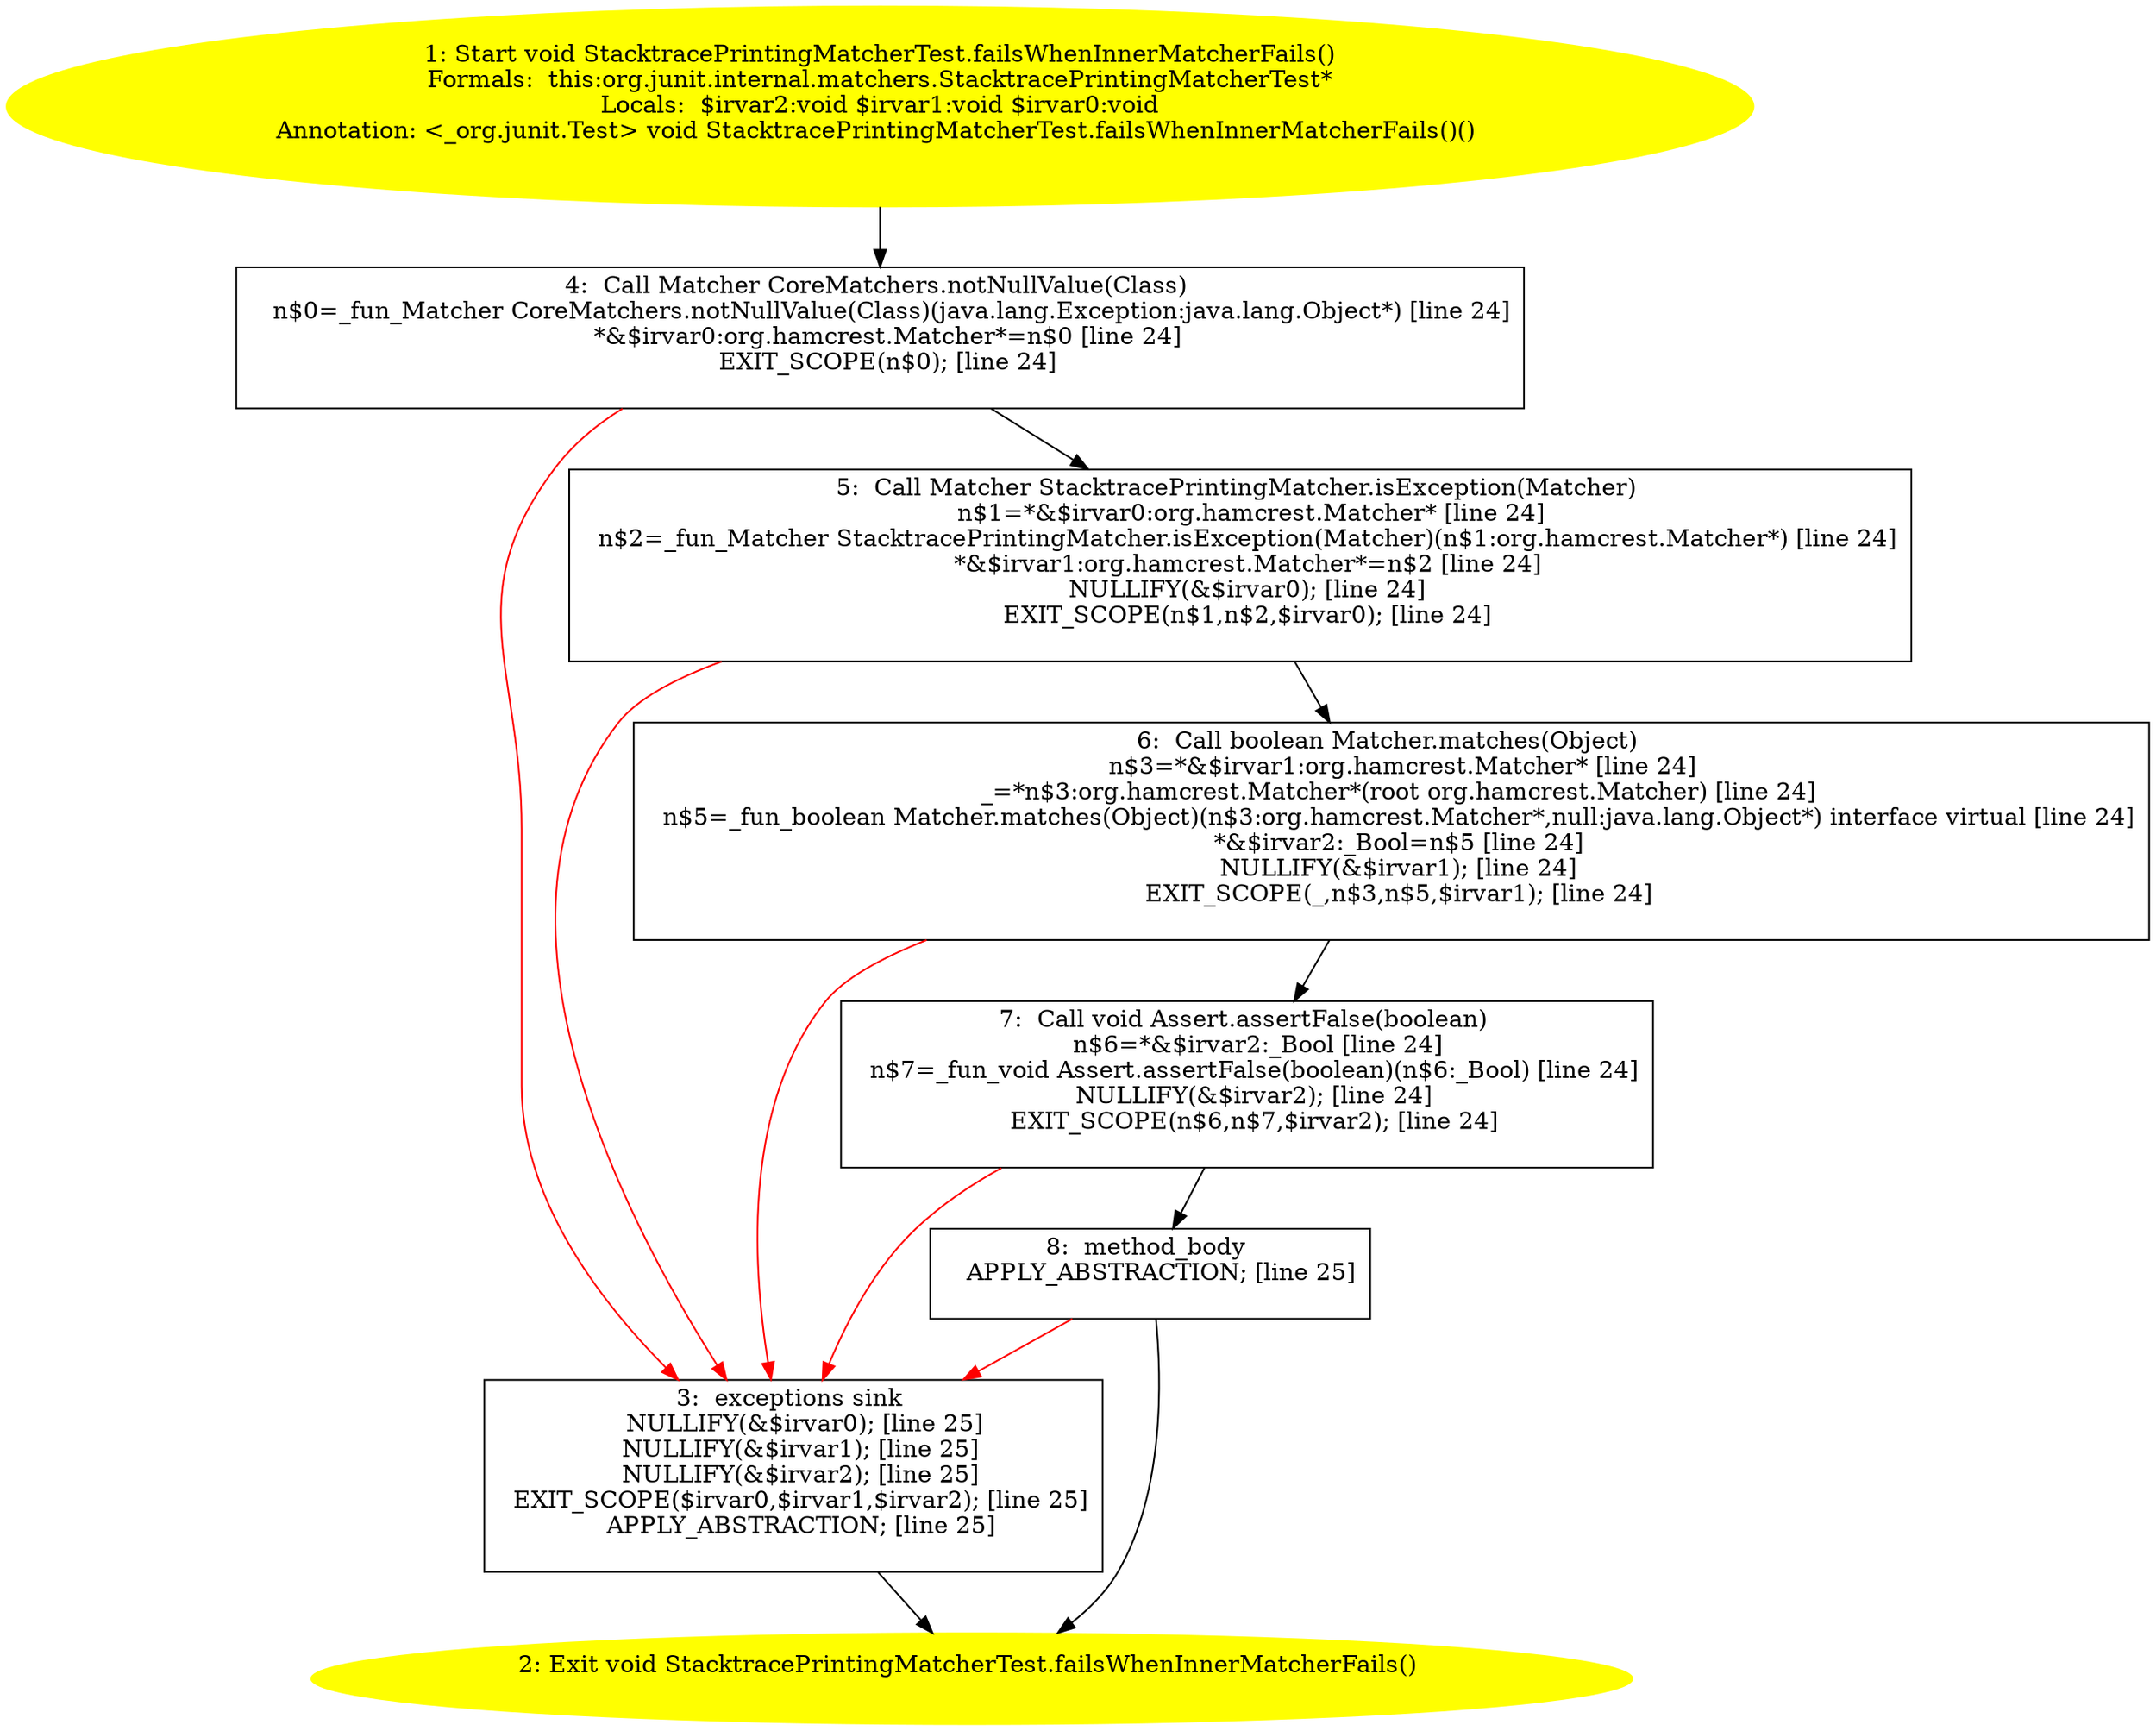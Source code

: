 /* @generated */
digraph cfg {
"org.junit.internal.matchers.StacktracePrintingMatcherTest.failsWhenInnerMatcherFails():void.a4f7ce6c0de74434ea41f63e1e7f865c_1" [label="1: Start void StacktracePrintingMatcherTest.failsWhenInnerMatcherFails()\nFormals:  this:org.junit.internal.matchers.StacktracePrintingMatcherTest*\nLocals:  $irvar2:void $irvar1:void $irvar0:void\nAnnotation: <_org.junit.Test> void StacktracePrintingMatcherTest.failsWhenInnerMatcherFails()() \n  " color=yellow style=filled]
	

	 "org.junit.internal.matchers.StacktracePrintingMatcherTest.failsWhenInnerMatcherFails():void.a4f7ce6c0de74434ea41f63e1e7f865c_1" -> "org.junit.internal.matchers.StacktracePrintingMatcherTest.failsWhenInnerMatcherFails():void.a4f7ce6c0de74434ea41f63e1e7f865c_4" ;
"org.junit.internal.matchers.StacktracePrintingMatcherTest.failsWhenInnerMatcherFails():void.a4f7ce6c0de74434ea41f63e1e7f865c_2" [label="2: Exit void StacktracePrintingMatcherTest.failsWhenInnerMatcherFails() \n  " color=yellow style=filled]
	

"org.junit.internal.matchers.StacktracePrintingMatcherTest.failsWhenInnerMatcherFails():void.a4f7ce6c0de74434ea41f63e1e7f865c_3" [label="3:  exceptions sink \n   NULLIFY(&$irvar0); [line 25]\n  NULLIFY(&$irvar1); [line 25]\n  NULLIFY(&$irvar2); [line 25]\n  EXIT_SCOPE($irvar0,$irvar1,$irvar2); [line 25]\n  APPLY_ABSTRACTION; [line 25]\n " shape="box"]
	

	 "org.junit.internal.matchers.StacktracePrintingMatcherTest.failsWhenInnerMatcherFails():void.a4f7ce6c0de74434ea41f63e1e7f865c_3" -> "org.junit.internal.matchers.StacktracePrintingMatcherTest.failsWhenInnerMatcherFails():void.a4f7ce6c0de74434ea41f63e1e7f865c_2" ;
"org.junit.internal.matchers.StacktracePrintingMatcherTest.failsWhenInnerMatcherFails():void.a4f7ce6c0de74434ea41f63e1e7f865c_4" [label="4:  Call Matcher CoreMatchers.notNullValue(Class) \n   n$0=_fun_Matcher CoreMatchers.notNullValue(Class)(java.lang.Exception:java.lang.Object*) [line 24]\n  *&$irvar0:org.hamcrest.Matcher*=n$0 [line 24]\n  EXIT_SCOPE(n$0); [line 24]\n " shape="box"]
	

	 "org.junit.internal.matchers.StacktracePrintingMatcherTest.failsWhenInnerMatcherFails():void.a4f7ce6c0de74434ea41f63e1e7f865c_4" -> "org.junit.internal.matchers.StacktracePrintingMatcherTest.failsWhenInnerMatcherFails():void.a4f7ce6c0de74434ea41f63e1e7f865c_5" ;
	 "org.junit.internal.matchers.StacktracePrintingMatcherTest.failsWhenInnerMatcherFails():void.a4f7ce6c0de74434ea41f63e1e7f865c_4" -> "org.junit.internal.matchers.StacktracePrintingMatcherTest.failsWhenInnerMatcherFails():void.a4f7ce6c0de74434ea41f63e1e7f865c_3" [color="red" ];
"org.junit.internal.matchers.StacktracePrintingMatcherTest.failsWhenInnerMatcherFails():void.a4f7ce6c0de74434ea41f63e1e7f865c_5" [label="5:  Call Matcher StacktracePrintingMatcher.isException(Matcher) \n   n$1=*&$irvar0:org.hamcrest.Matcher* [line 24]\n  n$2=_fun_Matcher StacktracePrintingMatcher.isException(Matcher)(n$1:org.hamcrest.Matcher*) [line 24]\n  *&$irvar1:org.hamcrest.Matcher*=n$2 [line 24]\n  NULLIFY(&$irvar0); [line 24]\n  EXIT_SCOPE(n$1,n$2,$irvar0); [line 24]\n " shape="box"]
	

	 "org.junit.internal.matchers.StacktracePrintingMatcherTest.failsWhenInnerMatcherFails():void.a4f7ce6c0de74434ea41f63e1e7f865c_5" -> "org.junit.internal.matchers.StacktracePrintingMatcherTest.failsWhenInnerMatcherFails():void.a4f7ce6c0de74434ea41f63e1e7f865c_6" ;
	 "org.junit.internal.matchers.StacktracePrintingMatcherTest.failsWhenInnerMatcherFails():void.a4f7ce6c0de74434ea41f63e1e7f865c_5" -> "org.junit.internal.matchers.StacktracePrintingMatcherTest.failsWhenInnerMatcherFails():void.a4f7ce6c0de74434ea41f63e1e7f865c_3" [color="red" ];
"org.junit.internal.matchers.StacktracePrintingMatcherTest.failsWhenInnerMatcherFails():void.a4f7ce6c0de74434ea41f63e1e7f865c_6" [label="6:  Call boolean Matcher.matches(Object) \n   n$3=*&$irvar1:org.hamcrest.Matcher* [line 24]\n  _=*n$3:org.hamcrest.Matcher*(root org.hamcrest.Matcher) [line 24]\n  n$5=_fun_boolean Matcher.matches(Object)(n$3:org.hamcrest.Matcher*,null:java.lang.Object*) interface virtual [line 24]\n  *&$irvar2:_Bool=n$5 [line 24]\n  NULLIFY(&$irvar1); [line 24]\n  EXIT_SCOPE(_,n$3,n$5,$irvar1); [line 24]\n " shape="box"]
	

	 "org.junit.internal.matchers.StacktracePrintingMatcherTest.failsWhenInnerMatcherFails():void.a4f7ce6c0de74434ea41f63e1e7f865c_6" -> "org.junit.internal.matchers.StacktracePrintingMatcherTest.failsWhenInnerMatcherFails():void.a4f7ce6c0de74434ea41f63e1e7f865c_7" ;
	 "org.junit.internal.matchers.StacktracePrintingMatcherTest.failsWhenInnerMatcherFails():void.a4f7ce6c0de74434ea41f63e1e7f865c_6" -> "org.junit.internal.matchers.StacktracePrintingMatcherTest.failsWhenInnerMatcherFails():void.a4f7ce6c0de74434ea41f63e1e7f865c_3" [color="red" ];
"org.junit.internal.matchers.StacktracePrintingMatcherTest.failsWhenInnerMatcherFails():void.a4f7ce6c0de74434ea41f63e1e7f865c_7" [label="7:  Call void Assert.assertFalse(boolean) \n   n$6=*&$irvar2:_Bool [line 24]\n  n$7=_fun_void Assert.assertFalse(boolean)(n$6:_Bool) [line 24]\n  NULLIFY(&$irvar2); [line 24]\n  EXIT_SCOPE(n$6,n$7,$irvar2); [line 24]\n " shape="box"]
	

	 "org.junit.internal.matchers.StacktracePrintingMatcherTest.failsWhenInnerMatcherFails():void.a4f7ce6c0de74434ea41f63e1e7f865c_7" -> "org.junit.internal.matchers.StacktracePrintingMatcherTest.failsWhenInnerMatcherFails():void.a4f7ce6c0de74434ea41f63e1e7f865c_8" ;
	 "org.junit.internal.matchers.StacktracePrintingMatcherTest.failsWhenInnerMatcherFails():void.a4f7ce6c0de74434ea41f63e1e7f865c_7" -> "org.junit.internal.matchers.StacktracePrintingMatcherTest.failsWhenInnerMatcherFails():void.a4f7ce6c0de74434ea41f63e1e7f865c_3" [color="red" ];
"org.junit.internal.matchers.StacktracePrintingMatcherTest.failsWhenInnerMatcherFails():void.a4f7ce6c0de74434ea41f63e1e7f865c_8" [label="8:  method_body \n   APPLY_ABSTRACTION; [line 25]\n " shape="box"]
	

	 "org.junit.internal.matchers.StacktracePrintingMatcherTest.failsWhenInnerMatcherFails():void.a4f7ce6c0de74434ea41f63e1e7f865c_8" -> "org.junit.internal.matchers.StacktracePrintingMatcherTest.failsWhenInnerMatcherFails():void.a4f7ce6c0de74434ea41f63e1e7f865c_2" ;
	 "org.junit.internal.matchers.StacktracePrintingMatcherTest.failsWhenInnerMatcherFails():void.a4f7ce6c0de74434ea41f63e1e7f865c_8" -> "org.junit.internal.matchers.StacktracePrintingMatcherTest.failsWhenInnerMatcherFails():void.a4f7ce6c0de74434ea41f63e1e7f865c_3" [color="red" ];
}
